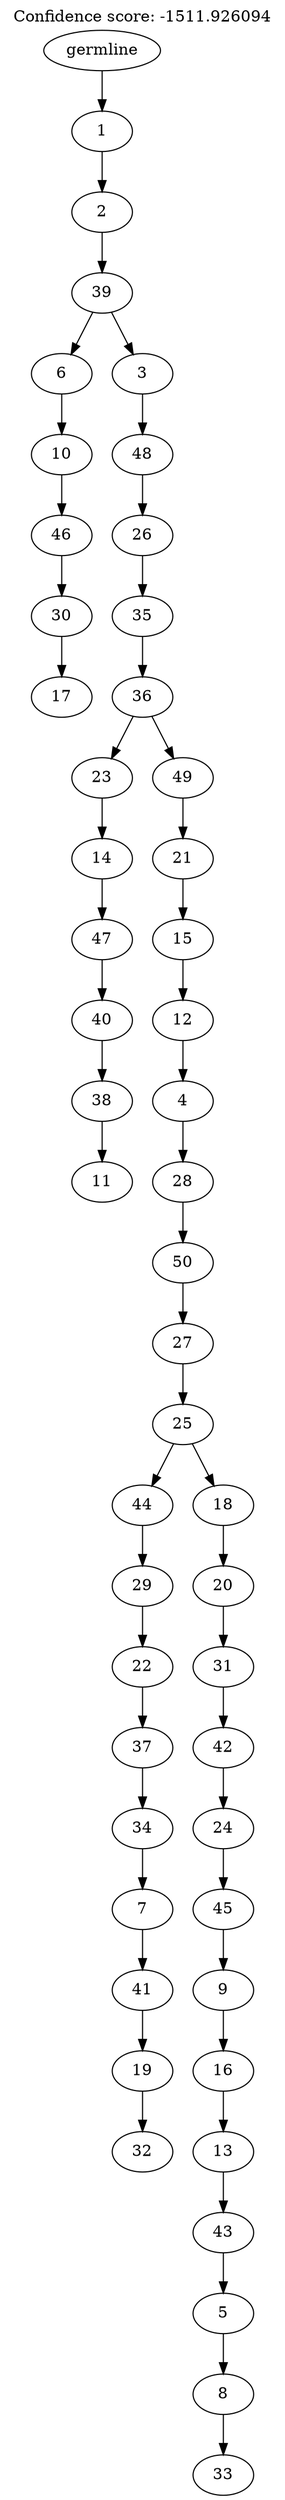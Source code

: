 digraph g {
	"49" -> "50";
	"50" [label="17"];
	"48" -> "49";
	"49" [label="30"];
	"47" -> "48";
	"48" [label="46"];
	"46" -> "47";
	"47" [label="10"];
	"44" -> "45";
	"45" [label="11"];
	"43" -> "44";
	"44" [label="38"];
	"42" -> "43";
	"43" [label="40"];
	"41" -> "42";
	"42" [label="47"];
	"40" -> "41";
	"41" [label="14"];
	"38" -> "39";
	"39" [label="32"];
	"37" -> "38";
	"38" [label="19"];
	"36" -> "37";
	"37" [label="41"];
	"35" -> "36";
	"36" [label="7"];
	"34" -> "35";
	"35" [label="34"];
	"33" -> "34";
	"34" [label="37"];
	"32" -> "33";
	"33" [label="22"];
	"31" -> "32";
	"32" [label="29"];
	"29" -> "30";
	"30" [label="33"];
	"28" -> "29";
	"29" [label="8"];
	"27" -> "28";
	"28" [label="5"];
	"26" -> "27";
	"27" [label="43"];
	"25" -> "26";
	"26" [label="13"];
	"24" -> "25";
	"25" [label="16"];
	"23" -> "24";
	"24" [label="9"];
	"22" -> "23";
	"23" [label="45"];
	"21" -> "22";
	"22" [label="24"];
	"20" -> "21";
	"21" [label="42"];
	"19" -> "20";
	"20" [label="31"];
	"18" -> "19";
	"19" [label="20"];
	"17" -> "18";
	"18" [label="18"];
	"17" -> "31";
	"31" [label="44"];
	"16" -> "17";
	"17" [label="25"];
	"15" -> "16";
	"16" [label="27"];
	"14" -> "15";
	"15" [label="50"];
	"13" -> "14";
	"14" [label="28"];
	"12" -> "13";
	"13" [label="4"];
	"11" -> "12";
	"12" [label="12"];
	"10" -> "11";
	"11" [label="15"];
	"9" -> "10";
	"10" [label="21"];
	"8" -> "9";
	"9" [label="49"];
	"8" -> "40";
	"40" [label="23"];
	"7" -> "8";
	"8" [label="36"];
	"6" -> "7";
	"7" [label="35"];
	"5" -> "6";
	"6" [label="26"];
	"4" -> "5";
	"5" [label="48"];
	"3" -> "4";
	"4" [label="3"];
	"3" -> "46";
	"46" [label="6"];
	"2" -> "3";
	"3" [label="39"];
	"1" -> "2";
	"2" [label="2"];
	"0" -> "1";
	"1" [label="1"];
	"0" [label="germline"];
	labelloc="t";
	label="Confidence score: -1511.926094";
}
